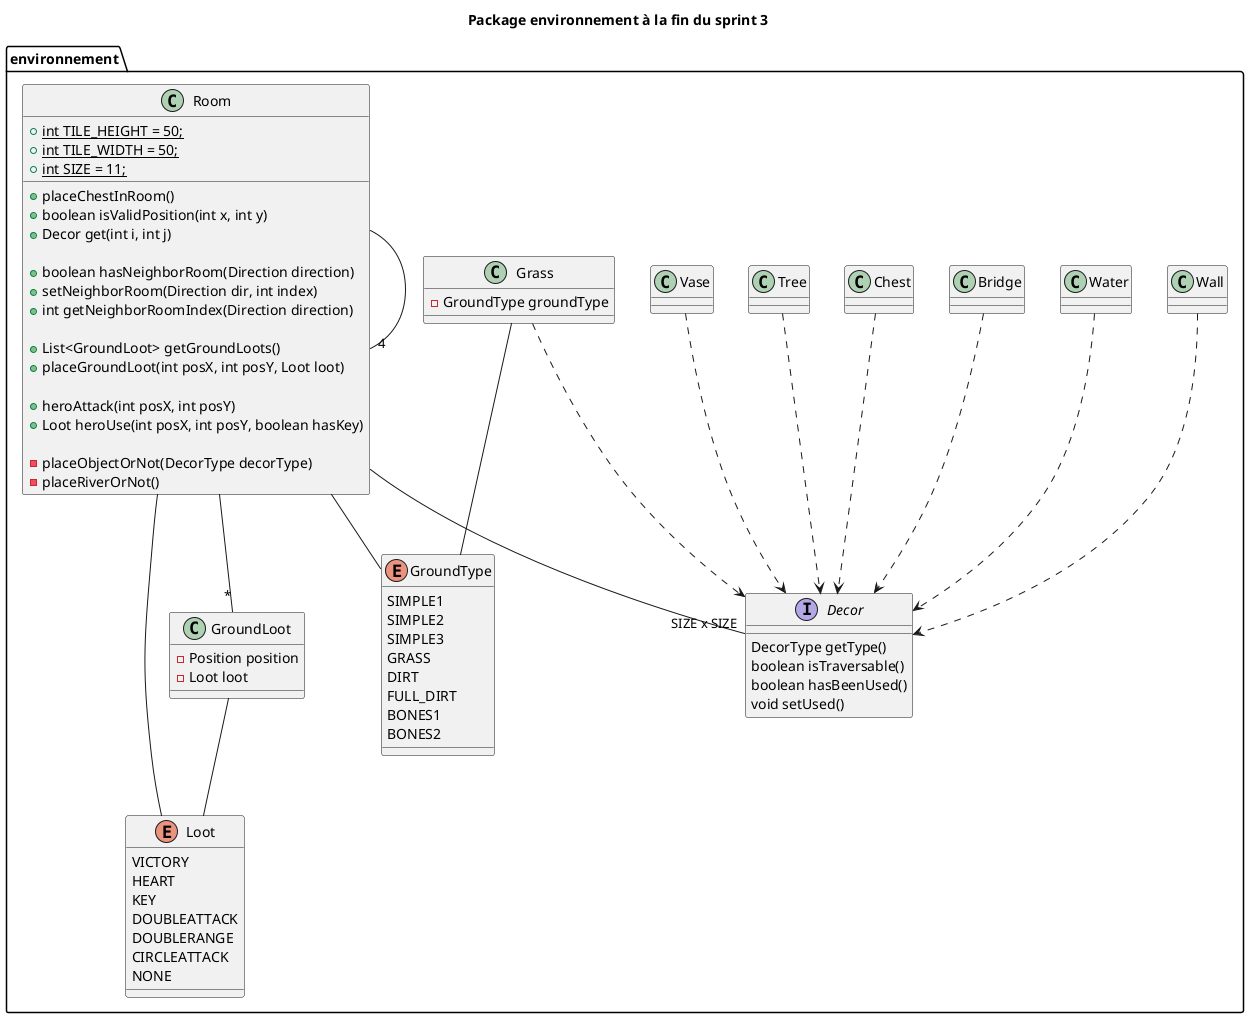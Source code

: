 @startuml

title Package environnement à la fin du sprint 3

package environnement {
    
    interface Decor {
        DecorType getType()
        boolean isTraversable()
        boolean hasBeenUsed()
        void setUsed()
    }
    
    class Bridge
    Bridge ..> Decor

    class Chest
    Chest ..> Decor
    
    class Grass {
        - GroundType groundType
    }

    Grass ..> Decor
    
    class Tree
    Tree ..> Decor
    
    class Vase
    Vase ..> Decor
    
    class Wall
    Wall ..> Decor
    
    class Water
    Water ..> Decor



    class GroundLoot {
        - Position position
        - Loot loot
    }


    enum Loot {
        VICTORY
        HEART
        KEY
        DOUBLEATTACK
        DOUBLERANGE
        CIRCLEATTACK
        NONE
    }

    GroundLoot -- Loot

    enum GroundType {
        SIMPLE1
        SIMPLE2
        SIMPLE3
        GRASS
        DIRT
        FULL_DIRT
        BONES1
        BONES2
    }

    Grass -- GroundType
    Room -- GroundType
    Room -- Loot
    Room --"*" GroundLoot
    Room --"SIZE x SIZE" Decor

    Room --"4" Room

    class Room {
        + {static} int TILE_HEIGHT = 50;
        + {static} int TILE_WIDTH = 50;
        + {static} int SIZE = 11;

        + placeChestInRoom()
        + boolean isValidPosition(int x, int y)
        + Decor get(int i, int j)
        
        + boolean hasNeighborRoom(Direction direction)
        + setNeighborRoom(Direction dir, int index)
        + int getNeighborRoomIndex(Direction direction)
        
        + List<GroundLoot> getGroundLoots()
        + placeGroundLoot(int posX, int posY, Loot loot)
        
        + heroAttack(int posX, int posY)
        + Loot heroUse(int posX, int posY, boolean hasKey)

        - placeObjectOrNot(DecorType decorType)
        - placeRiverOrNot()
    }

}

@enduml
